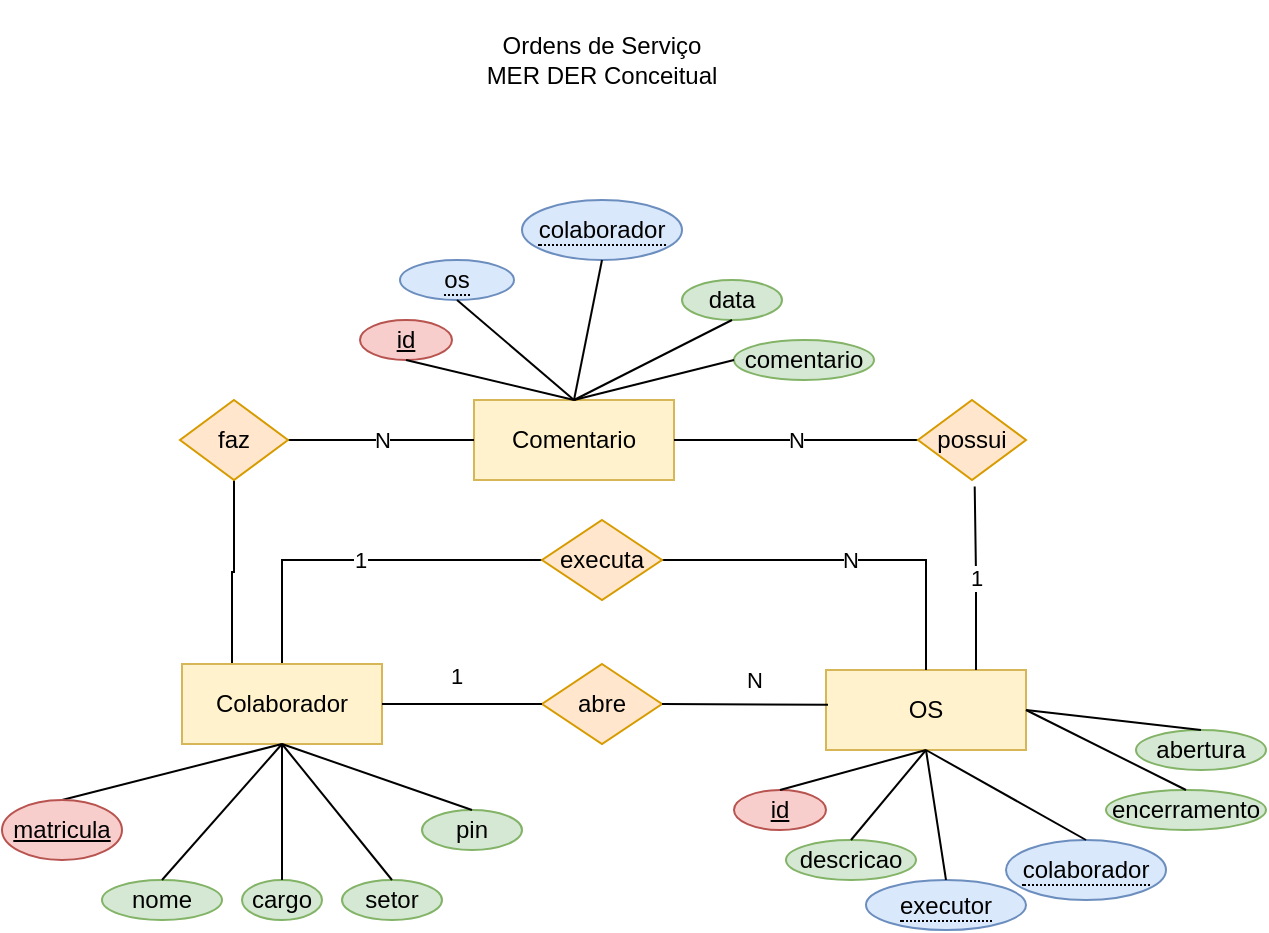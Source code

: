 <mxfile version="24.7.4">
  <diagram name="Página-1" id="LBwJxdtY1b2Yh3VoJ_7q">
    <mxGraphModel dx="819" dy="446" grid="1" gridSize="10" guides="1" tooltips="1" connect="1" arrows="1" fold="1" page="1" pageScale="1" pageWidth="827" pageHeight="1169" math="0" shadow="0">
      <root>
        <mxCell id="0" />
        <mxCell id="1" parent="0" />
        <mxCell id="06UfpMFrfyFAeGku5Hou-1" value="Ordens de Serviço&lt;div&gt;MER DER Conceitual&lt;/div&gt;" style="text;html=1;align=center;verticalAlign=middle;whiteSpace=wrap;rounded=0;" vertex="1" parent="1">
          <mxGeometry x="339" y="40" width="150" height="60" as="geometry" />
        </mxCell>
        <mxCell id="06UfpMFrfyFAeGku5Hou-46" value="1" style="edgeStyle=orthogonalEdgeStyle;rounded=0;orthogonalLoop=1;jettySize=auto;html=1;exitX=0.5;exitY=0;exitDx=0;exitDy=0;entryX=0;entryY=0.5;entryDx=0;entryDy=0;endArrow=none;endFill=0;" edge="1" parent="1" source="06UfpMFrfyFAeGku5Hou-3" target="06UfpMFrfyFAeGku5Hou-44">
          <mxGeometry relative="1" as="geometry" />
        </mxCell>
        <mxCell id="06UfpMFrfyFAeGku5Hou-50" style="edgeStyle=orthogonalEdgeStyle;rounded=0;orthogonalLoop=1;jettySize=auto;html=1;exitX=0.25;exitY=0;exitDx=0;exitDy=0;entryX=0.5;entryY=1;entryDx=0;entryDy=0;endArrow=none;endFill=0;" edge="1" parent="1" source="06UfpMFrfyFAeGku5Hou-3" target="06UfpMFrfyFAeGku5Hou-48">
          <mxGeometry relative="1" as="geometry" />
        </mxCell>
        <mxCell id="06UfpMFrfyFAeGku5Hou-3" value="Colaborador" style="whiteSpace=wrap;html=1;align=center;fillColor=#fff2cc;strokeColor=#d6b656;" vertex="1" parent="1">
          <mxGeometry x="204" y="372" width="100" height="40" as="geometry" />
        </mxCell>
        <mxCell id="06UfpMFrfyFAeGku5Hou-4" value="OS" style="whiteSpace=wrap;html=1;align=center;fillColor=#fff2cc;strokeColor=#d6b656;" vertex="1" parent="1">
          <mxGeometry x="526" y="375" width="100" height="40" as="geometry" />
        </mxCell>
        <mxCell id="06UfpMFrfyFAeGku5Hou-5" value="Comentario" style="whiteSpace=wrap;html=1;align=center;fillColor=#fff2cc;strokeColor=#d6b656;" vertex="1" parent="1">
          <mxGeometry x="350" y="240" width="100" height="40" as="geometry" />
        </mxCell>
        <mxCell id="06UfpMFrfyFAeGku5Hou-24" style="rounded=0;orthogonalLoop=1;jettySize=auto;html=1;exitX=0.5;exitY=0;exitDx=0;exitDy=0;entryX=0.5;entryY=1;entryDx=0;entryDy=0;endArrow=none;endFill=0;" edge="1" parent="1" source="06UfpMFrfyFAeGku5Hou-6" target="06UfpMFrfyFAeGku5Hou-3">
          <mxGeometry relative="1" as="geometry" />
        </mxCell>
        <mxCell id="06UfpMFrfyFAeGku5Hou-6" value="matricula" style="ellipse;whiteSpace=wrap;html=1;align=center;fontStyle=4;fillColor=#f8cecc;strokeColor=#b85450;" vertex="1" parent="1">
          <mxGeometry x="114" y="440" width="60" height="30" as="geometry" />
        </mxCell>
        <mxCell id="06UfpMFrfyFAeGku5Hou-7" value="nome" style="ellipse;whiteSpace=wrap;html=1;align=center;fillColor=#d5e8d4;strokeColor=#82b366;" vertex="1" parent="1">
          <mxGeometry x="164" y="480" width="60" height="20" as="geometry" />
        </mxCell>
        <mxCell id="06UfpMFrfyFAeGku5Hou-8" value="cargo" style="ellipse;whiteSpace=wrap;html=1;align=center;fillColor=#d5e8d4;strokeColor=#82b366;" vertex="1" parent="1">
          <mxGeometry x="234" y="480" width="40" height="20" as="geometry" />
        </mxCell>
        <mxCell id="06UfpMFrfyFAeGku5Hou-9" value="setor" style="ellipse;whiteSpace=wrap;html=1;align=center;fillColor=#d5e8d4;strokeColor=#82b366;" vertex="1" parent="1">
          <mxGeometry x="284" y="480" width="50" height="20" as="geometry" />
        </mxCell>
        <mxCell id="06UfpMFrfyFAeGku5Hou-10" value="pin" style="ellipse;whiteSpace=wrap;html=1;align=center;fillColor=#d5e8d4;strokeColor=#82b366;" vertex="1" parent="1">
          <mxGeometry x="324" y="445" width="50" height="20" as="geometry" />
        </mxCell>
        <mxCell id="06UfpMFrfyFAeGku5Hou-11" value="id" style="ellipse;whiteSpace=wrap;html=1;align=center;fontStyle=4;fillColor=#f8cecc;strokeColor=#b85450;" vertex="1" parent="1">
          <mxGeometry x="480" y="435" width="46" height="20" as="geometry" />
        </mxCell>
        <mxCell id="06UfpMFrfyFAeGku5Hou-12" value="descricao" style="ellipse;whiteSpace=wrap;html=1;align=center;fillColor=#d5e8d4;strokeColor=#82b366;" vertex="1" parent="1">
          <mxGeometry x="506" y="460" width="65" height="20" as="geometry" />
        </mxCell>
        <mxCell id="06UfpMFrfyFAeGku5Hou-15" value="&lt;span style=&quot;border-bottom: 1px dotted&quot;&gt;colaborador&lt;/span&gt;" style="ellipse;whiteSpace=wrap;html=1;align=center;fillColor=#dae8fc;strokeColor=#6c8ebf;" vertex="1" parent="1">
          <mxGeometry x="616" y="460" width="80" height="30" as="geometry" />
        </mxCell>
        <mxCell id="06UfpMFrfyFAeGku5Hou-16" value="&lt;span style=&quot;border-bottom: 1px dotted&quot;&gt;executor&lt;/span&gt;" style="ellipse;whiteSpace=wrap;html=1;align=center;fillColor=#dae8fc;strokeColor=#6c8ebf;" vertex="1" parent="1">
          <mxGeometry x="546" y="480" width="80" height="25" as="geometry" />
        </mxCell>
        <mxCell id="06UfpMFrfyFAeGku5Hou-17" value="abertura" style="ellipse;whiteSpace=wrap;html=1;align=center;fillColor=#d5e8d4;strokeColor=#82b366;" vertex="1" parent="1">
          <mxGeometry x="681" y="405" width="65" height="20" as="geometry" />
        </mxCell>
        <mxCell id="06UfpMFrfyFAeGku5Hou-18" value="encerramento" style="ellipse;whiteSpace=wrap;html=1;align=center;fillColor=#d5e8d4;strokeColor=#82b366;" vertex="1" parent="1">
          <mxGeometry x="666" y="435" width="80" height="20" as="geometry" />
        </mxCell>
        <mxCell id="06UfpMFrfyFAeGku5Hou-19" value="id" style="ellipse;whiteSpace=wrap;html=1;align=center;fontStyle=4;fillColor=#f8cecc;strokeColor=#b85450;" vertex="1" parent="1">
          <mxGeometry x="293" y="200" width="46" height="20" as="geometry" />
        </mxCell>
        <mxCell id="06UfpMFrfyFAeGku5Hou-20" value="&lt;span style=&quot;border-bottom: 1px dotted&quot;&gt;os&lt;/span&gt;" style="ellipse;whiteSpace=wrap;html=1;align=center;fillColor=#dae8fc;strokeColor=#6c8ebf;" vertex="1" parent="1">
          <mxGeometry x="313" y="170" width="57" height="20" as="geometry" />
        </mxCell>
        <mxCell id="06UfpMFrfyFAeGku5Hou-21" value="&lt;span style=&quot;border-bottom: 1px dotted&quot;&gt;colaborador&lt;/span&gt;" style="ellipse;whiteSpace=wrap;html=1;align=center;fillColor=#dae8fc;strokeColor=#6c8ebf;" vertex="1" parent="1">
          <mxGeometry x="374" y="140" width="80" height="30" as="geometry" />
        </mxCell>
        <mxCell id="06UfpMFrfyFAeGku5Hou-22" value="data" style="ellipse;whiteSpace=wrap;html=1;align=center;fillColor=#d5e8d4;strokeColor=#82b366;" vertex="1" parent="1">
          <mxGeometry x="454" y="180" width="50" height="20" as="geometry" />
        </mxCell>
        <mxCell id="06UfpMFrfyFAeGku5Hou-23" value="comentario" style="ellipse;whiteSpace=wrap;html=1;align=center;fillColor=#d5e8d4;strokeColor=#82b366;" vertex="1" parent="1">
          <mxGeometry x="480" y="210" width="70" height="20" as="geometry" />
        </mxCell>
        <mxCell id="06UfpMFrfyFAeGku5Hou-25" style="rounded=0;orthogonalLoop=1;jettySize=auto;html=1;exitX=0.5;exitY=0;exitDx=0;exitDy=0;entryX=0.5;entryY=1;entryDx=0;entryDy=0;endArrow=none;endFill=0;" edge="1" parent="1" source="06UfpMFrfyFAeGku5Hou-7" target="06UfpMFrfyFAeGku5Hou-3">
          <mxGeometry relative="1" as="geometry">
            <mxPoint x="154" y="450" as="sourcePoint" />
            <mxPoint x="264" y="425" as="targetPoint" />
          </mxGeometry>
        </mxCell>
        <mxCell id="06UfpMFrfyFAeGku5Hou-26" style="rounded=0;orthogonalLoop=1;jettySize=auto;html=1;exitX=0.5;exitY=0;exitDx=0;exitDy=0;entryX=0.5;entryY=1;entryDx=0;entryDy=0;endArrow=none;endFill=0;" edge="1" parent="1" source="06UfpMFrfyFAeGku5Hou-8" target="06UfpMFrfyFAeGku5Hou-3">
          <mxGeometry relative="1" as="geometry">
            <mxPoint x="204" y="490" as="sourcePoint" />
            <mxPoint x="264" y="425" as="targetPoint" />
          </mxGeometry>
        </mxCell>
        <mxCell id="06UfpMFrfyFAeGku5Hou-27" style="rounded=0;orthogonalLoop=1;jettySize=auto;html=1;exitX=0.5;exitY=0;exitDx=0;exitDy=0;entryX=0.5;entryY=1;entryDx=0;entryDy=0;endArrow=none;endFill=0;" edge="1" parent="1" source="06UfpMFrfyFAeGku5Hou-9" target="06UfpMFrfyFAeGku5Hou-3">
          <mxGeometry relative="1" as="geometry">
            <mxPoint x="264" y="490" as="sourcePoint" />
            <mxPoint x="264" y="425" as="targetPoint" />
          </mxGeometry>
        </mxCell>
        <mxCell id="06UfpMFrfyFAeGku5Hou-28" style="rounded=0;orthogonalLoop=1;jettySize=auto;html=1;exitX=0.5;exitY=0;exitDx=0;exitDy=0;entryX=0.5;entryY=1;entryDx=0;entryDy=0;endArrow=none;endFill=0;" edge="1" parent="1" source="06UfpMFrfyFAeGku5Hou-10" target="06UfpMFrfyFAeGku5Hou-3">
          <mxGeometry relative="1" as="geometry">
            <mxPoint x="319" y="490" as="sourcePoint" />
            <mxPoint x="264" y="425" as="targetPoint" />
          </mxGeometry>
        </mxCell>
        <mxCell id="06UfpMFrfyFAeGku5Hou-29" style="rounded=0;orthogonalLoop=1;jettySize=auto;html=1;exitX=0.5;exitY=0;exitDx=0;exitDy=0;entryX=0.5;entryY=1;entryDx=0;entryDy=0;endArrow=none;endFill=0;" edge="1" parent="1" source="06UfpMFrfyFAeGku5Hou-5" target="06UfpMFrfyFAeGku5Hou-19">
          <mxGeometry relative="1" as="geometry">
            <mxPoint x="395" y="410" as="sourcePoint" />
            <mxPoint x="300" y="380" as="targetPoint" />
          </mxGeometry>
        </mxCell>
        <mxCell id="06UfpMFrfyFAeGku5Hou-30" style="rounded=0;orthogonalLoop=1;jettySize=auto;html=1;exitX=0.5;exitY=0;exitDx=0;exitDy=0;entryX=0.5;entryY=1;entryDx=0;entryDy=0;endArrow=none;endFill=0;" edge="1" parent="1" source="06UfpMFrfyFAeGku5Hou-5" target="06UfpMFrfyFAeGku5Hou-20">
          <mxGeometry relative="1" as="geometry">
            <mxPoint x="410" y="250" as="sourcePoint" />
            <mxPoint x="326" y="230" as="targetPoint" />
          </mxGeometry>
        </mxCell>
        <mxCell id="06UfpMFrfyFAeGku5Hou-31" style="rounded=0;orthogonalLoop=1;jettySize=auto;html=1;exitX=0.5;exitY=0;exitDx=0;exitDy=0;entryX=0.5;entryY=1;entryDx=0;entryDy=0;endArrow=none;endFill=0;" edge="1" parent="1" source="06UfpMFrfyFAeGku5Hou-5" target="06UfpMFrfyFAeGku5Hou-21">
          <mxGeometry relative="1" as="geometry">
            <mxPoint x="420" y="260" as="sourcePoint" />
            <mxPoint x="336" y="240" as="targetPoint" />
          </mxGeometry>
        </mxCell>
        <mxCell id="06UfpMFrfyFAeGku5Hou-32" style="rounded=0;orthogonalLoop=1;jettySize=auto;html=1;exitX=0.5;exitY=0;exitDx=0;exitDy=0;entryX=0.5;entryY=1;entryDx=0;entryDy=0;endArrow=none;endFill=0;" edge="1" parent="1" source="06UfpMFrfyFAeGku5Hou-5" target="06UfpMFrfyFAeGku5Hou-22">
          <mxGeometry relative="1" as="geometry">
            <mxPoint x="430" y="270" as="sourcePoint" />
            <mxPoint x="346" y="250" as="targetPoint" />
          </mxGeometry>
        </mxCell>
        <mxCell id="06UfpMFrfyFAeGku5Hou-33" style="rounded=0;orthogonalLoop=1;jettySize=auto;html=1;exitX=0;exitY=0.5;exitDx=0;exitDy=0;entryX=0.5;entryY=0;entryDx=0;entryDy=0;endArrow=none;endFill=0;" edge="1" parent="1" source="06UfpMFrfyFAeGku5Hou-23" target="06UfpMFrfyFAeGku5Hou-5">
          <mxGeometry relative="1" as="geometry">
            <mxPoint x="440" y="280" as="sourcePoint" />
            <mxPoint x="356" y="260" as="targetPoint" />
          </mxGeometry>
        </mxCell>
        <mxCell id="06UfpMFrfyFAeGku5Hou-34" style="rounded=0;orthogonalLoop=1;jettySize=auto;html=1;exitX=0.5;exitY=1;exitDx=0;exitDy=0;entryX=0.5;entryY=0;entryDx=0;entryDy=0;endArrow=none;endFill=0;" edge="1" parent="1" source="06UfpMFrfyFAeGku5Hou-4" target="06UfpMFrfyFAeGku5Hou-11">
          <mxGeometry relative="1" as="geometry">
            <mxPoint x="506" y="335" as="sourcePoint" />
            <mxPoint x="422" y="315" as="targetPoint" />
          </mxGeometry>
        </mxCell>
        <mxCell id="06UfpMFrfyFAeGku5Hou-35" style="rounded=0;orthogonalLoop=1;jettySize=auto;html=1;exitX=0.5;exitY=1;exitDx=0;exitDy=0;entryX=0.5;entryY=0;entryDx=0;entryDy=0;endArrow=none;endFill=0;" edge="1" parent="1" source="06UfpMFrfyFAeGku5Hou-4" target="06UfpMFrfyFAeGku5Hou-12">
          <mxGeometry relative="1" as="geometry">
            <mxPoint x="516" y="345" as="sourcePoint" />
            <mxPoint x="432" y="325" as="targetPoint" />
          </mxGeometry>
        </mxCell>
        <mxCell id="06UfpMFrfyFAeGku5Hou-36" style="rounded=0;orthogonalLoop=1;jettySize=auto;html=1;exitX=0.5;exitY=1;exitDx=0;exitDy=0;entryX=0.5;entryY=0;entryDx=0;entryDy=0;endArrow=none;endFill=0;" edge="1" parent="1" source="06UfpMFrfyFAeGku5Hou-4" target="06UfpMFrfyFAeGku5Hou-16">
          <mxGeometry relative="1" as="geometry">
            <mxPoint x="526" y="355" as="sourcePoint" />
            <mxPoint x="442" y="335" as="targetPoint" />
          </mxGeometry>
        </mxCell>
        <mxCell id="06UfpMFrfyFAeGku5Hou-37" style="rounded=0;orthogonalLoop=1;jettySize=auto;html=1;entryX=0.5;entryY=0;entryDx=0;entryDy=0;endArrow=none;endFill=0;" edge="1" parent="1" target="06UfpMFrfyFAeGku5Hou-15">
          <mxGeometry relative="1" as="geometry">
            <mxPoint x="576" y="415" as="sourcePoint" />
            <mxPoint x="452" y="345" as="targetPoint" />
          </mxGeometry>
        </mxCell>
        <mxCell id="06UfpMFrfyFAeGku5Hou-38" style="rounded=0;orthogonalLoop=1;jettySize=auto;html=1;exitX=0.5;exitY=0;exitDx=0;exitDy=0;entryX=1;entryY=0.5;entryDx=0;entryDy=0;endArrow=none;endFill=0;" edge="1" parent="1" source="06UfpMFrfyFAeGku5Hou-18" target="06UfpMFrfyFAeGku5Hou-4">
          <mxGeometry relative="1" as="geometry">
            <mxPoint x="546" y="375" as="sourcePoint" />
            <mxPoint x="462" y="355" as="targetPoint" />
          </mxGeometry>
        </mxCell>
        <mxCell id="06UfpMFrfyFAeGku5Hou-39" style="rounded=0;orthogonalLoop=1;jettySize=auto;html=1;exitX=0.5;exitY=0;exitDx=0;exitDy=0;entryX=1;entryY=0.5;entryDx=0;entryDy=0;endArrow=none;endFill=0;" edge="1" parent="1" source="06UfpMFrfyFAeGku5Hou-17" target="06UfpMFrfyFAeGku5Hou-4">
          <mxGeometry relative="1" as="geometry">
            <mxPoint x="556" y="385" as="sourcePoint" />
            <mxPoint x="472" y="365" as="targetPoint" />
          </mxGeometry>
        </mxCell>
        <mxCell id="06UfpMFrfyFAeGku5Hou-40" value="abre" style="shape=rhombus;perimeter=rhombusPerimeter;whiteSpace=wrap;html=1;align=center;fillColor=#ffe6cc;strokeColor=#d79b00;" vertex="1" parent="1">
          <mxGeometry x="384" y="372" width="60" height="40" as="geometry" />
        </mxCell>
        <mxCell id="06UfpMFrfyFAeGku5Hou-42" value="N" style="rounded=0;orthogonalLoop=1;jettySize=auto;html=1;exitX=0.01;exitY=0.433;exitDx=0;exitDy=0;entryX=1;entryY=0.5;entryDx=0;entryDy=0;endArrow=none;endFill=0;exitPerimeter=0;" edge="1" parent="1" source="06UfpMFrfyFAeGku5Hou-4" target="06UfpMFrfyFAeGku5Hou-40">
          <mxGeometry x="-0.107" y="-12" relative="1" as="geometry">
            <mxPoint x="586" y="425" as="sourcePoint" />
            <mxPoint x="513" y="445" as="targetPoint" />
            <mxPoint as="offset" />
          </mxGeometry>
        </mxCell>
        <mxCell id="06UfpMFrfyFAeGku5Hou-43" value="1" style="rounded=0;orthogonalLoop=1;jettySize=auto;html=1;exitX=0;exitY=0.5;exitDx=0;exitDy=0;entryX=1;entryY=0.5;entryDx=0;entryDy=0;endArrow=none;endFill=0;" edge="1" parent="1" source="06UfpMFrfyFAeGku5Hou-40" target="06UfpMFrfyFAeGku5Hou-3">
          <mxGeometry x="0.087" y="-14" relative="1" as="geometry">
            <mxPoint x="537" y="402" as="sourcePoint" />
            <mxPoint x="454" y="402" as="targetPoint" />
            <mxPoint as="offset" />
          </mxGeometry>
        </mxCell>
        <mxCell id="06UfpMFrfyFAeGku5Hou-47" value="N" style="edgeStyle=orthogonalEdgeStyle;rounded=0;orthogonalLoop=1;jettySize=auto;html=1;exitX=1;exitY=0.5;exitDx=0;exitDy=0;endArrow=none;endFill=0;" edge="1" parent="1" source="06UfpMFrfyFAeGku5Hou-44" target="06UfpMFrfyFAeGku5Hou-4">
          <mxGeometry relative="1" as="geometry" />
        </mxCell>
        <mxCell id="06UfpMFrfyFAeGku5Hou-44" value="executa" style="shape=rhombus;perimeter=rhombusPerimeter;whiteSpace=wrap;html=1;align=center;fillColor=#ffe6cc;strokeColor=#d79b00;" vertex="1" parent="1">
          <mxGeometry x="384" y="300" width="60" height="40" as="geometry" />
        </mxCell>
        <mxCell id="06UfpMFrfyFAeGku5Hou-49" value="N" style="edgeStyle=orthogonalEdgeStyle;rounded=0;orthogonalLoop=1;jettySize=auto;html=1;exitX=1;exitY=0.5;exitDx=0;exitDy=0;entryX=0;entryY=0.5;entryDx=0;entryDy=0;endArrow=none;endFill=0;" edge="1" parent="1" source="06UfpMFrfyFAeGku5Hou-48" target="06UfpMFrfyFAeGku5Hou-5">
          <mxGeometry relative="1" as="geometry" />
        </mxCell>
        <mxCell id="06UfpMFrfyFAeGku5Hou-48" value="faz" style="shape=rhombus;perimeter=rhombusPerimeter;whiteSpace=wrap;html=1;align=center;fillColor=#ffe6cc;strokeColor=#d79b00;" vertex="1" parent="1">
          <mxGeometry x="203" y="240" width="54" height="40" as="geometry" />
        </mxCell>
        <mxCell id="06UfpMFrfyFAeGku5Hou-53" value="N" style="edgeStyle=orthogonalEdgeStyle;rounded=0;orthogonalLoop=1;jettySize=auto;html=1;exitX=0;exitY=0.5;exitDx=0;exitDy=0;entryX=1;entryY=0.5;entryDx=0;entryDy=0;endArrow=none;endFill=0;" edge="1" parent="1" source="06UfpMFrfyFAeGku5Hou-51" target="06UfpMFrfyFAeGku5Hou-5">
          <mxGeometry relative="1" as="geometry" />
        </mxCell>
        <mxCell id="06UfpMFrfyFAeGku5Hou-51" value="possui" style="shape=rhombus;perimeter=rhombusPerimeter;whiteSpace=wrap;html=1;align=center;fillColor=#ffe6cc;strokeColor=#d79b00;" vertex="1" parent="1">
          <mxGeometry x="572" y="240" width="54" height="40" as="geometry" />
        </mxCell>
        <mxCell id="06UfpMFrfyFAeGku5Hou-52" value="1" style="edgeStyle=orthogonalEdgeStyle;rounded=0;orthogonalLoop=1;jettySize=auto;html=1;exitX=0.75;exitY=0;exitDx=0;exitDy=0;entryX=0.525;entryY=1.082;entryDx=0;entryDy=0;entryPerimeter=0;endArrow=none;endFill=0;" edge="1" parent="1" source="06UfpMFrfyFAeGku5Hou-4" target="06UfpMFrfyFAeGku5Hou-51">
          <mxGeometry relative="1" as="geometry" />
        </mxCell>
      </root>
    </mxGraphModel>
  </diagram>
</mxfile>
